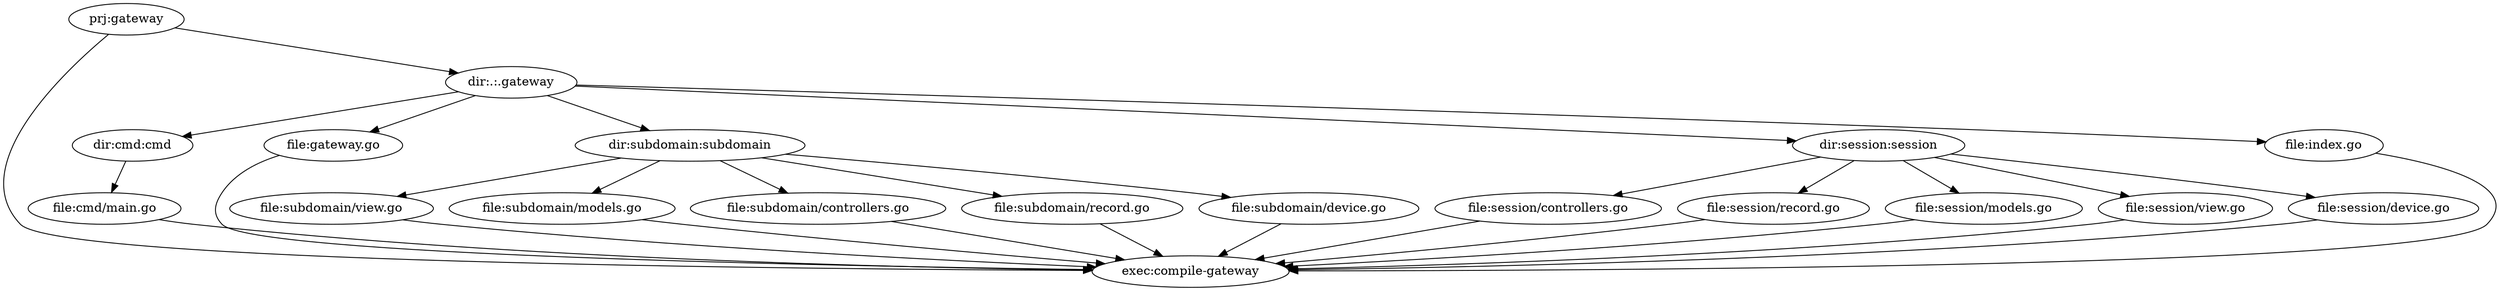 digraph {
	"dir:cmd:cmd" -> "file:cmd/main.go";
	"file:cmd/main.go" -> "exec:compile-gateway";
	"file:subdomain/view.go" -> "exec:compile-gateway";
	"prj:gateway" -> "dir:.:.gateway";
	"prj:gateway" -> "exec:compile-gateway";
	"file:gateway.go" -> "exec:compile-gateway";
	"file:subdomain/models.go" -> "exec:compile-gateway";
	"file:session/controllers.go" -> "exec:compile-gateway";
	"file:session/record.go" -> "exec:compile-gateway";
	"dir:subdomain:subdomain" -> "file:subdomain/controllers.go";
	"dir:subdomain:subdomain" -> "file:subdomain/models.go";
	"dir:subdomain:subdomain" -> "file:subdomain/view.go";
	"dir:subdomain:subdomain" -> "file:subdomain/record.go";
	"dir:subdomain:subdomain" -> "file:subdomain/device.go";
	"file:subdomain/controllers.go" -> "exec:compile-gateway";
	"file:subdomain/record.go" -> "exec:compile-gateway";
	"dir:session:session" -> "file:session/controllers.go";
	"dir:session:session" -> "file:session/models.go";
	"dir:session:session" -> "file:session/view.go";
	"dir:session:session" -> "file:session/record.go";
	"dir:session:session" -> "file:session/device.go";
	"file:session/view.go" -> "exec:compile-gateway";
	"dir:.:.gateway" -> "file:gateway.go";
	"dir:.:.gateway" -> "file:index.go";
	"dir:.:.gateway" -> "dir:cmd:cmd";
	"dir:.:.gateway" -> "dir:subdomain:subdomain";
	"dir:.:.gateway" -> "dir:session:session";
	"file:index.go" -> "exec:compile-gateway";
	"file:subdomain/device.go" -> "exec:compile-gateway";
	"file:session/models.go" -> "exec:compile-gateway";
	"file:session/device.go" -> "exec:compile-gateway";
}